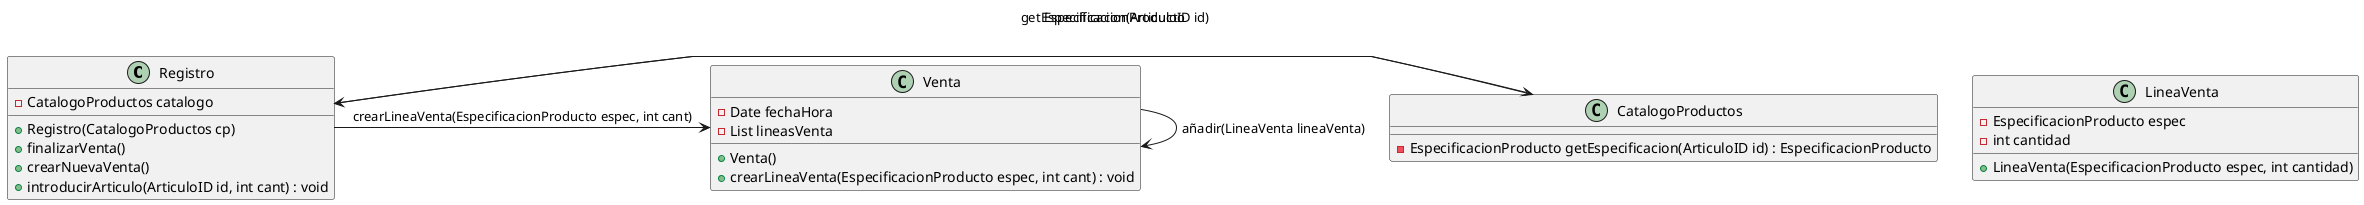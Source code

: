 @startuml
class Registro {
  - CatalogoProductos catalogo
  + Registro(CatalogoProductos cp)
  + finalizarVenta()
  + crearNuevaVenta()
  + introducirArticulo(ArticuloID id, int cant) : void
}

class CatalogoProductos {
  - EspecificacionProducto getEspecificacion(ArticuloID id) : EspecificacionProducto
}

class Venta {
  - Date fechaHora
  - List lineasVenta
  + Venta()
  + crearLineaVenta(EspecificacionProducto espec, int cant) : void
}

class LineaVenta {
  - EspecificacionProducto espec
  - int cantidad
  + LineaVenta(EspecificacionProducto espec, int cantidad)
}

Registro->CatalogoProductos: getEspecificacion(ArticuloID id)
CatalogoProductos->Registro: EspecificacionProducto


Registro -> Venta: crearLineaVenta(EspecificacionProducto espec, int cant)

Venta -> Venta: añadir(LineaVenta lineaVenta)
@enduml
